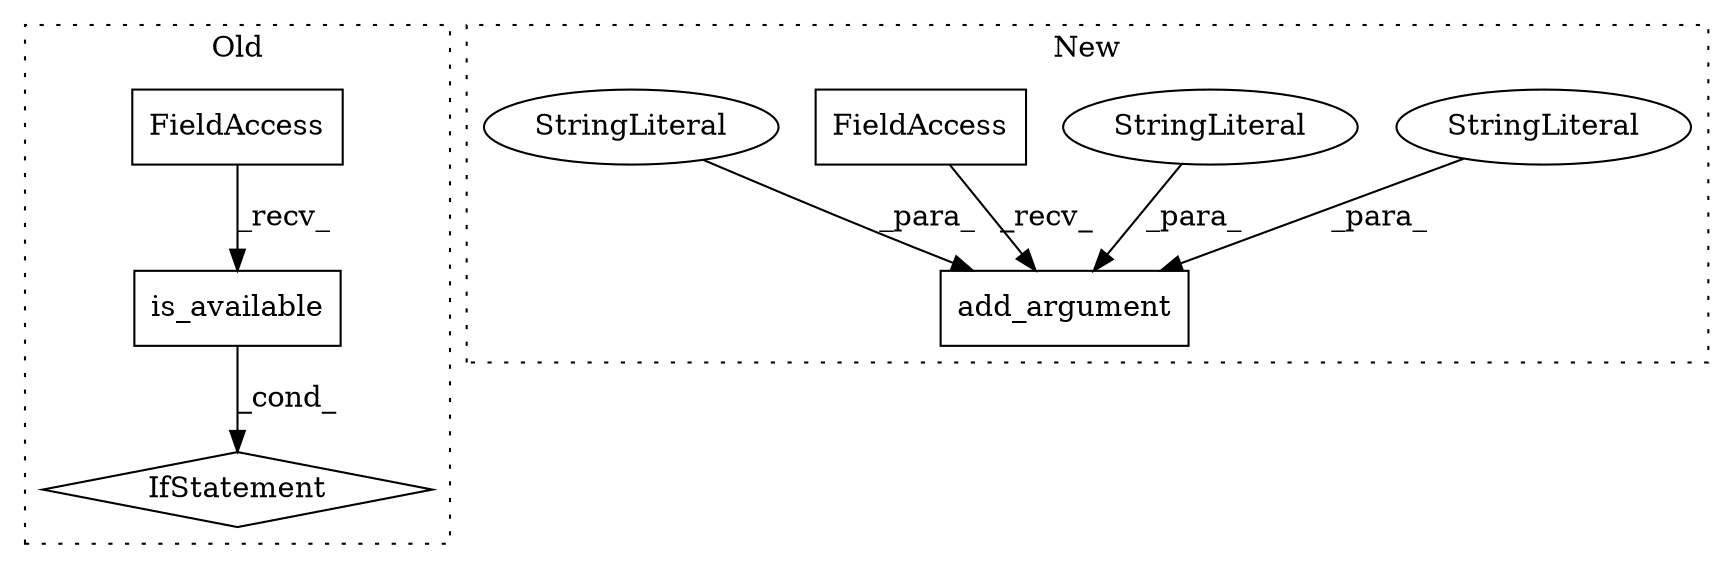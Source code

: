 digraph G {
subgraph cluster0 {
1 [label="is_available" a="32" s="502" l="14" shape="box"];
5 [label="FieldAccess" a="22" s="491" l="10" shape="box"];
6 [label="IfStatement" a="25" s="516" l="3" shape="diamond"];
label = "Old";
style="dotted";
}
subgraph cluster1 {
2 [label="add_argument" a="32" s="282,343" l="13,1" shape="box"];
3 [label="StringLiteral" a="45" s="334" l="9" shape="ellipse"];
4 [label="StringLiteral" a="45" s="321" l="12" shape="ellipse"];
7 [label="FieldAccess" a="22" s="275" l="6" shape="box"];
8 [label="StringLiteral" a="45" s="295" l="8" shape="ellipse"];
label = "New";
style="dotted";
}
1 -> 6 [label="_cond_"];
3 -> 2 [label="_para_"];
4 -> 2 [label="_para_"];
5 -> 1 [label="_recv_"];
7 -> 2 [label="_recv_"];
8 -> 2 [label="_para_"];
}
